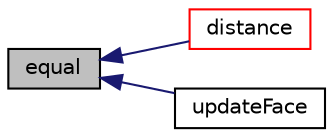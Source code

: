 digraph "equal"
{
  bgcolor="transparent";
  edge [fontname="Helvetica",fontsize="10",labelfontname="Helvetica",labelfontsize="10"];
  node [fontname="Helvetica",fontsize="10",shape=record];
  rankdir="LR";
  Node154 [label="equal",height=0.2,width=0.4,color="black", fillcolor="grey75", style="filled", fontcolor="black"];
  Node154 -> Node155 [dir="back",color="midnightblue",fontsize="10",style="solid",fontname="Helvetica"];
  Node155 [label="distance",height=0.2,width=0.4,color="red",URL="$a26269.html#a251b2bdba737b19bc01986128ec87141"];
  Node154 -> Node159 [dir="back",color="midnightblue",fontsize="10",style="solid",fontname="Helvetica"];
  Node159 [label="updateFace",height=0.2,width=0.4,color="black",URL="$a26269.html#ad8cdd92f4b8cab5eb661f320abb12fdd",tooltip="Influence of different value on same face. "];
}
